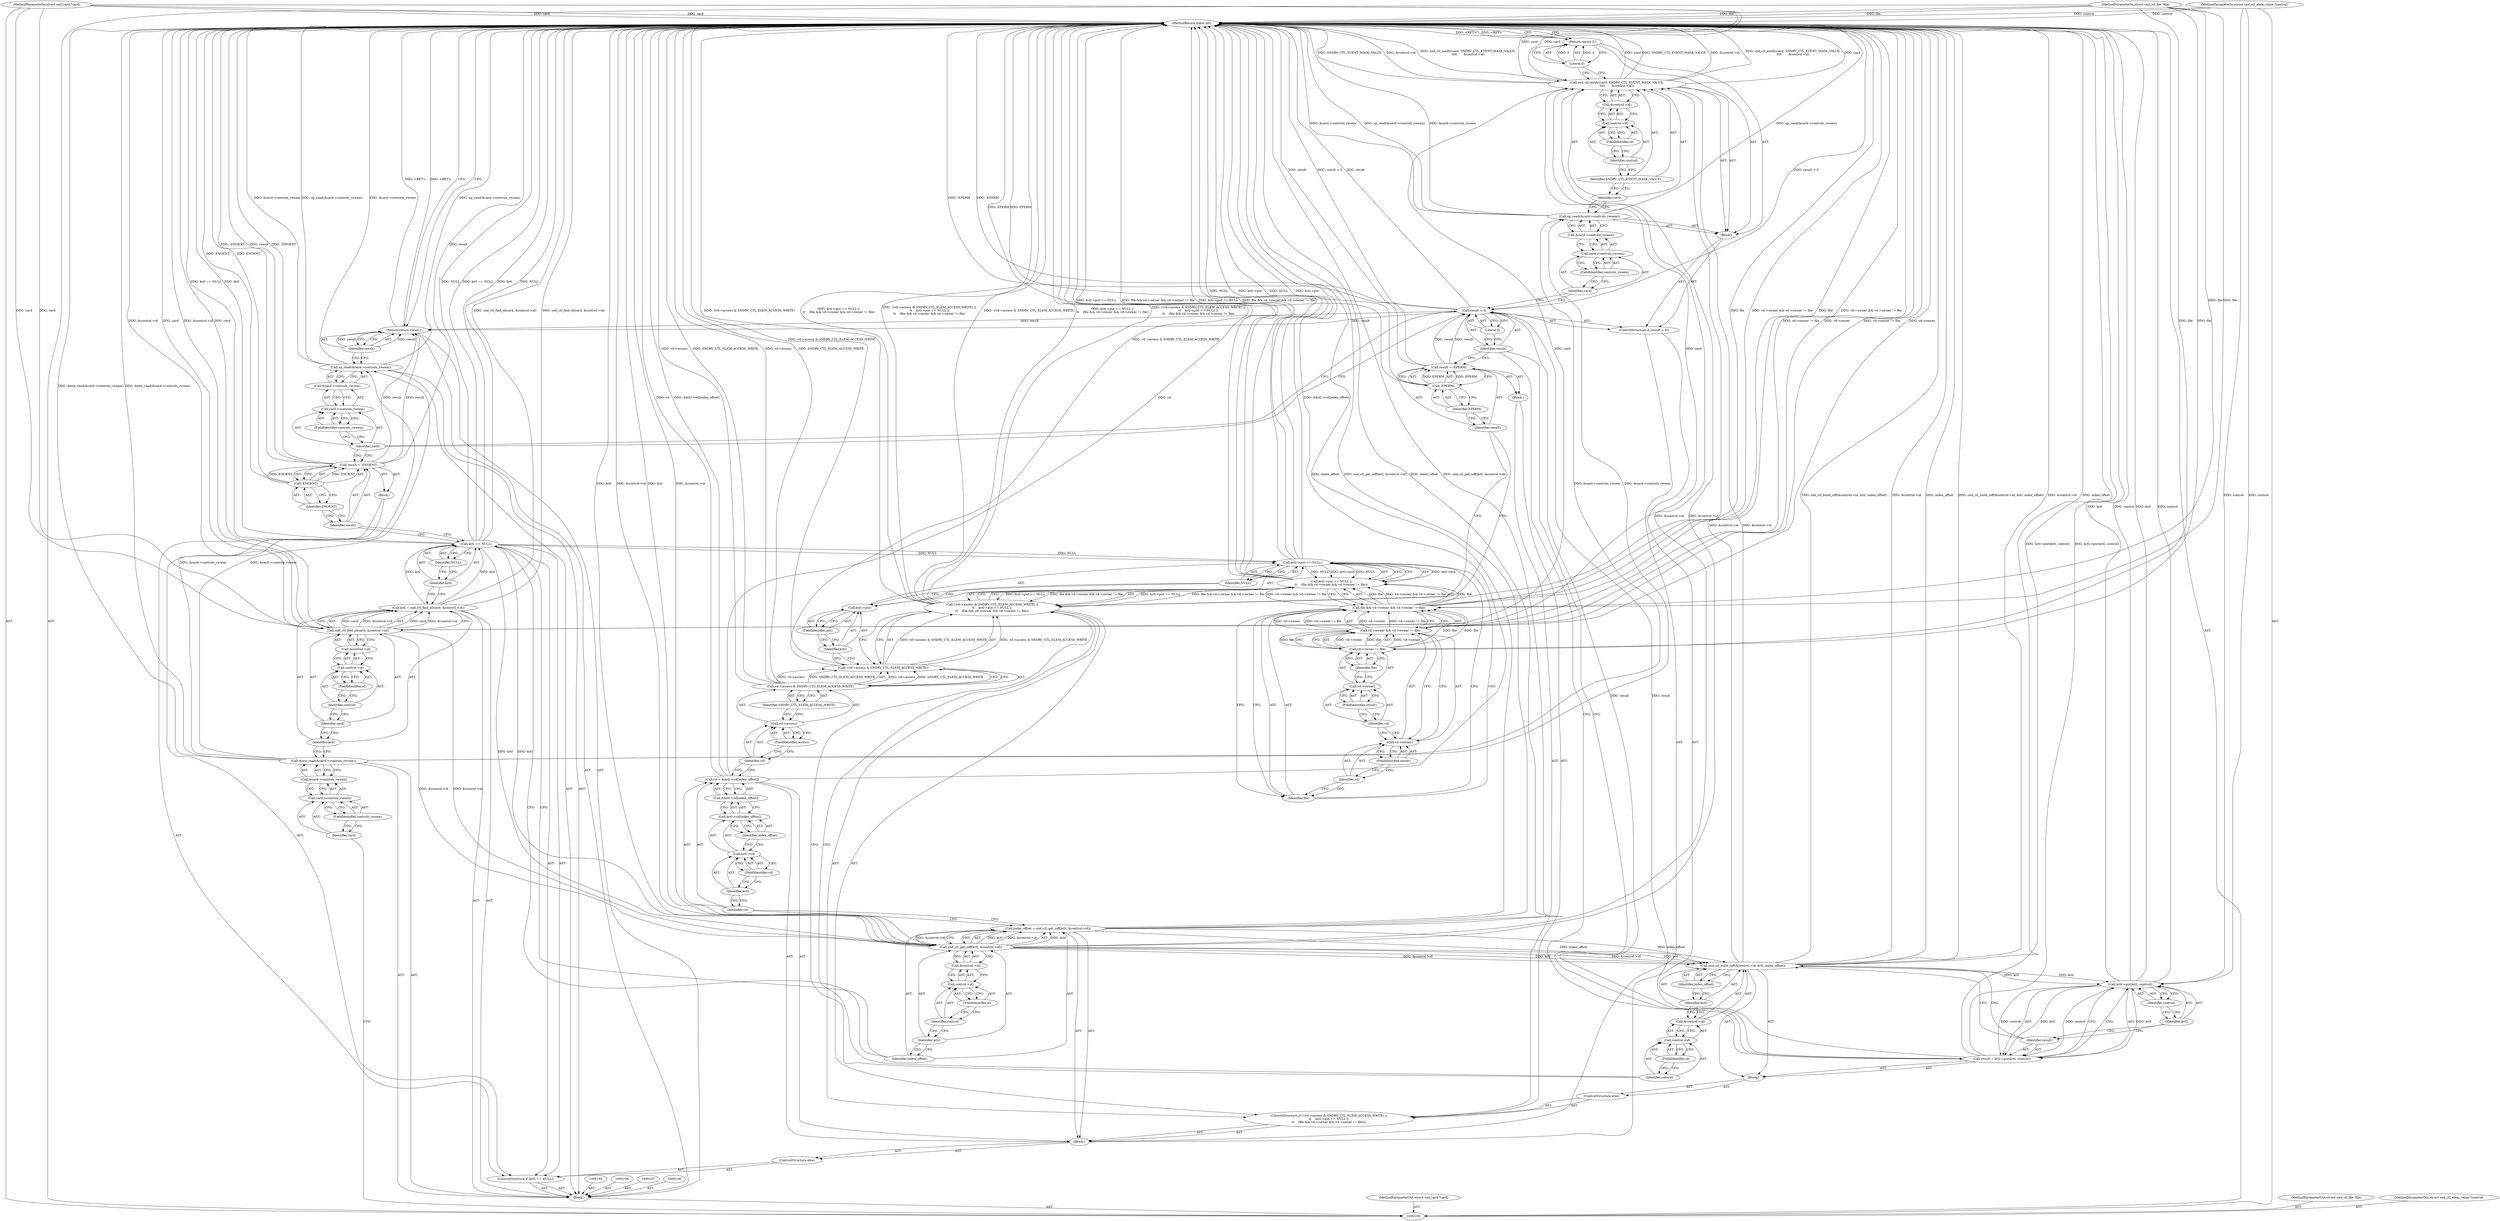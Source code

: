 digraph "1_linux_fd9f26e4eca5d08a27d12c0933fceef76ed9663d_0" {
"1000219" [label="(MethodReturn,static int)"];
"1000101" [label="(MethodParameterIn,struct snd_card *card)"];
"1000323" [label="(MethodParameterOut,struct snd_card *card)"];
"1000102" [label="(MethodParameterIn,struct snd_ctl_file *file)"];
"1000324" [label="(MethodParameterOut,struct snd_ctl_file *file)"];
"1000114" [label="(Call,kctl = snd_ctl_find_id(card, &control->id))"];
"1000115" [label="(Identifier,kctl)"];
"1000117" [label="(Identifier,card)"];
"1000118" [label="(Call,&control->id)"];
"1000119" [label="(Call,control->id)"];
"1000120" [label="(Identifier,control)"];
"1000121" [label="(FieldIdentifier,id)"];
"1000116" [label="(Call,snd_ctl_find_id(card, &control->id))"];
"1000122" [label="(ControlStructure,if (kctl == NULL))"];
"1000125" [label="(Identifier,NULL)"];
"1000126" [label="(Block,)"];
"1000123" [label="(Call,kctl == NULL)"];
"1000124" [label="(Identifier,kctl)"];
"1000129" [label="(Call,-ENOENT)"];
"1000130" [label="(Identifier,ENOENT)"];
"1000127" [label="(Call,result = -ENOENT)"];
"1000128" [label="(Identifier,result)"];
"1000131" [label="(ControlStructure,else)"];
"1000132" [label="(Block,)"];
"1000135" [label="(Call,snd_ctl_get_ioff(kctl, &control->id))"];
"1000133" [label="(Call,index_offset = snd_ctl_get_ioff(kctl, &control->id))"];
"1000134" [label="(Identifier,index_offset)"];
"1000136" [label="(Identifier,kctl)"];
"1000137" [label="(Call,&control->id)"];
"1000138" [label="(Call,control->id)"];
"1000139" [label="(Identifier,control)"];
"1000140" [label="(FieldIdentifier,id)"];
"1000147" [label="(FieldIdentifier,vd)"];
"1000148" [label="(Identifier,index_offset)"];
"1000141" [label="(Call,vd = &kctl->vd[index_offset])"];
"1000142" [label="(Identifier,vd)"];
"1000143" [label="(Call,&kctl->vd[index_offset])"];
"1000144" [label="(Call,kctl->vd[index_offset])"];
"1000145" [label="(Call,kctl->vd)"];
"1000146" [label="(Identifier,kctl)"];
"1000155" [label="(FieldIdentifier,access)"];
"1000149" [label="(ControlStructure,if (!(vd->access & SNDRV_CTL_ELEM_ACCESS_WRITE) ||\n\t\t    kctl->put == NULL ||\n\t\t    (file && vd->owner && vd->owner != file)))"];
"1000156" [label="(Identifier,SNDRV_CTL_ELEM_ACCESS_WRITE)"];
"1000150" [label="(Call,!(vd->access & SNDRV_CTL_ELEM_ACCESS_WRITE) ||\n\t\t    kctl->put == NULL ||\n\t\t    (file && vd->owner && vd->owner != file))"];
"1000151" [label="(Call,!(vd->access & SNDRV_CTL_ELEM_ACCESS_WRITE))"];
"1000152" [label="(Call,vd->access & SNDRV_CTL_ELEM_ACCESS_WRITE)"];
"1000153" [label="(Call,vd->access)"];
"1000154" [label="(Identifier,vd)"];
"1000161" [label="(FieldIdentifier,put)"];
"1000162" [label="(Identifier,NULL)"];
"1000157" [label="(Call,kctl->put == NULL ||\n\t\t    (file && vd->owner && vd->owner != file))"];
"1000158" [label="(Call,kctl->put == NULL)"];
"1000159" [label="(Call,kctl->put)"];
"1000160" [label="(Identifier,kctl)"];
"1000165" [label="(Call,vd->owner && vd->owner != file)"];
"1000166" [label="(Call,vd->owner)"];
"1000167" [label="(Identifier,vd)"];
"1000168" [label="(FieldIdentifier,owner)"];
"1000169" [label="(Call,vd->owner != file)"];
"1000170" [label="(Call,vd->owner)"];
"1000171" [label="(Identifier,vd)"];
"1000172" [label="(FieldIdentifier,owner)"];
"1000173" [label="(Identifier,file)"];
"1000174" [label="(Block,)"];
"1000163" [label="(Call,file && vd->owner && vd->owner != file)"];
"1000164" [label="(Identifier,file)"];
"1000177" [label="(Call,-EPERM)"];
"1000178" [label="(Identifier,EPERM)"];
"1000175" [label="(Call,result = -EPERM)"];
"1000176" [label="(Identifier,result)"];
"1000103" [label="(MethodParameterIn,struct snd_ctl_elem_value *control)"];
"1000325" [label="(MethodParameterOut,struct snd_ctl_elem_value *control)"];
"1000179" [label="(ControlStructure,else)"];
"1000180" [label="(Block,)"];
"1000182" [label="(Call,&control->id)"];
"1000183" [label="(Call,control->id)"];
"1000184" [label="(Identifier,control)"];
"1000181" [label="(Call,snd_ctl_build_ioff(&control->id, kctl, index_offset))"];
"1000185" [label="(FieldIdentifier,id)"];
"1000186" [label="(Identifier,kctl)"];
"1000187" [label="(Identifier,index_offset)"];
"1000190" [label="(Call,kctl->put(kctl, control))"];
"1000191" [label="(Identifier,kctl)"];
"1000192" [label="(Identifier,control)"];
"1000188" [label="(Call,result = kctl->put(kctl, control))"];
"1000189" [label="(Identifier,result)"];
"1000196" [label="(Literal,0)"];
"1000197" [label="(Block,)"];
"1000193" [label="(ControlStructure,if (result > 0))"];
"1000194" [label="(Call,result > 0)"];
"1000195" [label="(Identifier,result)"];
"1000199" [label="(Call,&card->controls_rwsem)"];
"1000200" [label="(Call,card->controls_rwsem)"];
"1000201" [label="(Identifier,card)"];
"1000202" [label="(FieldIdentifier,controls_rwsem)"];
"1000198" [label="(Call,up_read(&card->controls_rwsem))"];
"1000204" [label="(Identifier,card)"];
"1000205" [label="(Identifier,SNDRV_CTL_EVENT_MASK_VALUE)"];
"1000203" [label="(Call,snd_ctl_notify(card, SNDRV_CTL_EVENT_MASK_VALUE,\n\t\t\t\t       &control->id))"];
"1000206" [label="(Call,&control->id)"];
"1000207" [label="(Call,control->id)"];
"1000208" [label="(Identifier,control)"];
"1000209" [label="(FieldIdentifier,id)"];
"1000211" [label="(Literal,0)"];
"1000210" [label="(Return,return 0;)"];
"1000104" [label="(Block,)"];
"1000212" [label="(Call,up_read(&card->controls_rwsem))"];
"1000214" [label="(Call,card->controls_rwsem)"];
"1000215" [label="(Identifier,card)"];
"1000216" [label="(FieldIdentifier,controls_rwsem)"];
"1000213" [label="(Call,&card->controls_rwsem)"];
"1000217" [label="(Return,return result;)"];
"1000218" [label="(Identifier,result)"];
"1000109" [label="(Call,down_read(&card->controls_rwsem))"];
"1000110" [label="(Call,&card->controls_rwsem)"];
"1000111" [label="(Call,card->controls_rwsem)"];
"1000112" [label="(Identifier,card)"];
"1000113" [label="(FieldIdentifier,controls_rwsem)"];
"1000219" -> "1000100"  [label="AST: "];
"1000219" -> "1000210"  [label="CFG: "];
"1000219" -> "1000217"  [label="CFG: "];
"1000217" -> "1000219"  [label="DDG: <RET>"];
"1000150" -> "1000219"  [label="DDG: !(vd->access & SNDRV_CTL_ELEM_ACCESS_WRITE)"];
"1000150" -> "1000219"  [label="DDG: kctl->put == NULL ||\n\t\t    (file && vd->owner && vd->owner != file)"];
"1000150" -> "1000219"  [label="DDG: !(vd->access & SNDRV_CTL_ELEM_ACCESS_WRITE) ||\n\t\t    kctl->put == NULL ||\n\t\t    (file && vd->owner && vd->owner != file)"];
"1000181" -> "1000219"  [label="DDG: snd_ctl_build_ioff(&control->id, kctl, index_offset)"];
"1000181" -> "1000219"  [label="DDG: &control->id"];
"1000181" -> "1000219"  [label="DDG: index_offset"];
"1000116" -> "1000219"  [label="DDG: &control->id"];
"1000116" -> "1000219"  [label="DDG: card"];
"1000212" -> "1000219"  [label="DDG: up_read(&card->controls_rwsem)"];
"1000212" -> "1000219"  [label="DDG: &card->controls_rwsem"];
"1000198" -> "1000219"  [label="DDG: &card->controls_rwsem"];
"1000198" -> "1000219"  [label="DDG: up_read(&card->controls_rwsem)"];
"1000203" -> "1000219"  [label="DDG: SNDRV_CTL_EVENT_MASK_VALUE"];
"1000203" -> "1000219"  [label="DDG: &control->id"];
"1000203" -> "1000219"  [label="DDG: snd_ctl_notify(card, SNDRV_CTL_EVENT_MASK_VALUE,\n\t\t\t\t       &control->id)"];
"1000203" -> "1000219"  [label="DDG: card"];
"1000158" -> "1000219"  [label="DDG: kctl->put"];
"1000158" -> "1000219"  [label="DDG: NULL"];
"1000177" -> "1000219"  [label="DDG: EPERM"];
"1000129" -> "1000219"  [label="DDG: ENOENT"];
"1000163" -> "1000219"  [label="DDG: file"];
"1000163" -> "1000219"  [label="DDG: vd->owner && vd->owner != file"];
"1000141" -> "1000219"  [label="DDG: vd"];
"1000141" -> "1000219"  [label="DDG: &kctl->vd[index_offset]"];
"1000123" -> "1000219"  [label="DDG: NULL"];
"1000123" -> "1000219"  [label="DDG: kctl == NULL"];
"1000123" -> "1000219"  [label="DDG: kctl"];
"1000194" -> "1000219"  [label="DDG: result > 0"];
"1000194" -> "1000219"  [label="DDG: result"];
"1000165" -> "1000219"  [label="DDG: vd->owner != file"];
"1000165" -> "1000219"  [label="DDG: vd->owner"];
"1000188" -> "1000219"  [label="DDG: kctl->put(kctl, control)"];
"1000151" -> "1000219"  [label="DDG: vd->access & SNDRV_CTL_ELEM_ACCESS_WRITE"];
"1000127" -> "1000219"  [label="DDG: -ENOENT"];
"1000127" -> "1000219"  [label="DDG: result"];
"1000133" -> "1000219"  [label="DDG: index_offset"];
"1000133" -> "1000219"  [label="DDG: snd_ctl_get_ioff(kctl, &control->id)"];
"1000157" -> "1000219"  [label="DDG: kctl->put == NULL"];
"1000157" -> "1000219"  [label="DDG: file && vd->owner && vd->owner != file"];
"1000103" -> "1000219"  [label="DDG: control"];
"1000190" -> "1000219"  [label="DDG: kctl"];
"1000190" -> "1000219"  [label="DDG: control"];
"1000152" -> "1000219"  [label="DDG: vd->access"];
"1000152" -> "1000219"  [label="DDG: SNDRV_CTL_ELEM_ACCESS_WRITE"];
"1000102" -> "1000219"  [label="DDG: file"];
"1000101" -> "1000219"  [label="DDG: card"];
"1000135" -> "1000219"  [label="DDG: kctl"];
"1000135" -> "1000219"  [label="DDG: &control->id"];
"1000175" -> "1000219"  [label="DDG: -EPERM"];
"1000114" -> "1000219"  [label="DDG: snd_ctl_find_id(card, &control->id)"];
"1000109" -> "1000219"  [label="DDG: down_read(&card->controls_rwsem)"];
"1000210" -> "1000219"  [label="DDG: <RET>"];
"1000101" -> "1000100"  [label="AST: "];
"1000101" -> "1000219"  [label="DDG: card"];
"1000101" -> "1000116"  [label="DDG: card"];
"1000101" -> "1000203"  [label="DDG: card"];
"1000323" -> "1000100"  [label="AST: "];
"1000102" -> "1000100"  [label="AST: "];
"1000102" -> "1000219"  [label="DDG: file"];
"1000102" -> "1000163"  [label="DDG: file"];
"1000102" -> "1000169"  [label="DDG: file"];
"1000324" -> "1000100"  [label="AST: "];
"1000114" -> "1000104"  [label="AST: "];
"1000114" -> "1000116"  [label="CFG: "];
"1000115" -> "1000114"  [label="AST: "];
"1000116" -> "1000114"  [label="AST: "];
"1000124" -> "1000114"  [label="CFG: "];
"1000114" -> "1000219"  [label="DDG: snd_ctl_find_id(card, &control->id)"];
"1000116" -> "1000114"  [label="DDG: card"];
"1000116" -> "1000114"  [label="DDG: &control->id"];
"1000114" -> "1000123"  [label="DDG: kctl"];
"1000115" -> "1000114"  [label="AST: "];
"1000115" -> "1000109"  [label="CFG: "];
"1000117" -> "1000115"  [label="CFG: "];
"1000117" -> "1000116"  [label="AST: "];
"1000117" -> "1000115"  [label="CFG: "];
"1000120" -> "1000117"  [label="CFG: "];
"1000118" -> "1000116"  [label="AST: "];
"1000118" -> "1000119"  [label="CFG: "];
"1000119" -> "1000118"  [label="AST: "];
"1000116" -> "1000118"  [label="CFG: "];
"1000119" -> "1000118"  [label="AST: "];
"1000119" -> "1000121"  [label="CFG: "];
"1000120" -> "1000119"  [label="AST: "];
"1000121" -> "1000119"  [label="AST: "];
"1000118" -> "1000119"  [label="CFG: "];
"1000120" -> "1000119"  [label="AST: "];
"1000120" -> "1000117"  [label="CFG: "];
"1000121" -> "1000120"  [label="CFG: "];
"1000121" -> "1000119"  [label="AST: "];
"1000121" -> "1000120"  [label="CFG: "];
"1000119" -> "1000121"  [label="CFG: "];
"1000116" -> "1000114"  [label="AST: "];
"1000116" -> "1000118"  [label="CFG: "];
"1000117" -> "1000116"  [label="AST: "];
"1000118" -> "1000116"  [label="AST: "];
"1000114" -> "1000116"  [label="CFG: "];
"1000116" -> "1000219"  [label="DDG: &control->id"];
"1000116" -> "1000219"  [label="DDG: card"];
"1000116" -> "1000114"  [label="DDG: card"];
"1000116" -> "1000114"  [label="DDG: &control->id"];
"1000101" -> "1000116"  [label="DDG: card"];
"1000116" -> "1000135"  [label="DDG: &control->id"];
"1000116" -> "1000203"  [label="DDG: card"];
"1000122" -> "1000104"  [label="AST: "];
"1000123" -> "1000122"  [label="AST: "];
"1000126" -> "1000122"  [label="AST: "];
"1000131" -> "1000122"  [label="AST: "];
"1000125" -> "1000123"  [label="AST: "];
"1000125" -> "1000124"  [label="CFG: "];
"1000123" -> "1000125"  [label="CFG: "];
"1000126" -> "1000122"  [label="AST: "];
"1000127" -> "1000126"  [label="AST: "];
"1000123" -> "1000122"  [label="AST: "];
"1000123" -> "1000125"  [label="CFG: "];
"1000124" -> "1000123"  [label="AST: "];
"1000125" -> "1000123"  [label="AST: "];
"1000128" -> "1000123"  [label="CFG: "];
"1000134" -> "1000123"  [label="CFG: "];
"1000123" -> "1000219"  [label="DDG: NULL"];
"1000123" -> "1000219"  [label="DDG: kctl == NULL"];
"1000123" -> "1000219"  [label="DDG: kctl"];
"1000114" -> "1000123"  [label="DDG: kctl"];
"1000123" -> "1000135"  [label="DDG: kctl"];
"1000123" -> "1000158"  [label="DDG: NULL"];
"1000124" -> "1000123"  [label="AST: "];
"1000124" -> "1000114"  [label="CFG: "];
"1000125" -> "1000124"  [label="CFG: "];
"1000129" -> "1000127"  [label="AST: "];
"1000129" -> "1000130"  [label="CFG: "];
"1000130" -> "1000129"  [label="AST: "];
"1000127" -> "1000129"  [label="CFG: "];
"1000129" -> "1000219"  [label="DDG: ENOENT"];
"1000129" -> "1000127"  [label="DDG: ENOENT"];
"1000130" -> "1000129"  [label="AST: "];
"1000130" -> "1000128"  [label="CFG: "];
"1000129" -> "1000130"  [label="CFG: "];
"1000127" -> "1000126"  [label="AST: "];
"1000127" -> "1000129"  [label="CFG: "];
"1000128" -> "1000127"  [label="AST: "];
"1000129" -> "1000127"  [label="AST: "];
"1000215" -> "1000127"  [label="CFG: "];
"1000127" -> "1000219"  [label="DDG: -ENOENT"];
"1000127" -> "1000219"  [label="DDG: result"];
"1000129" -> "1000127"  [label="DDG: ENOENT"];
"1000127" -> "1000217"  [label="DDG: result"];
"1000128" -> "1000127"  [label="AST: "];
"1000128" -> "1000123"  [label="CFG: "];
"1000130" -> "1000128"  [label="CFG: "];
"1000131" -> "1000122"  [label="AST: "];
"1000132" -> "1000131"  [label="AST: "];
"1000132" -> "1000131"  [label="AST: "];
"1000133" -> "1000132"  [label="AST: "];
"1000141" -> "1000132"  [label="AST: "];
"1000149" -> "1000132"  [label="AST: "];
"1000193" -> "1000132"  [label="AST: "];
"1000135" -> "1000133"  [label="AST: "];
"1000135" -> "1000137"  [label="CFG: "];
"1000136" -> "1000135"  [label="AST: "];
"1000137" -> "1000135"  [label="AST: "];
"1000133" -> "1000135"  [label="CFG: "];
"1000135" -> "1000219"  [label="DDG: kctl"];
"1000135" -> "1000219"  [label="DDG: &control->id"];
"1000135" -> "1000133"  [label="DDG: kctl"];
"1000135" -> "1000133"  [label="DDG: &control->id"];
"1000123" -> "1000135"  [label="DDG: kctl"];
"1000116" -> "1000135"  [label="DDG: &control->id"];
"1000135" -> "1000181"  [label="DDG: &control->id"];
"1000135" -> "1000181"  [label="DDG: kctl"];
"1000135" -> "1000203"  [label="DDG: &control->id"];
"1000133" -> "1000132"  [label="AST: "];
"1000133" -> "1000135"  [label="CFG: "];
"1000134" -> "1000133"  [label="AST: "];
"1000135" -> "1000133"  [label="AST: "];
"1000142" -> "1000133"  [label="CFG: "];
"1000133" -> "1000219"  [label="DDG: index_offset"];
"1000133" -> "1000219"  [label="DDG: snd_ctl_get_ioff(kctl, &control->id)"];
"1000135" -> "1000133"  [label="DDG: kctl"];
"1000135" -> "1000133"  [label="DDG: &control->id"];
"1000133" -> "1000181"  [label="DDG: index_offset"];
"1000134" -> "1000133"  [label="AST: "];
"1000134" -> "1000123"  [label="CFG: "];
"1000136" -> "1000134"  [label="CFG: "];
"1000136" -> "1000135"  [label="AST: "];
"1000136" -> "1000134"  [label="CFG: "];
"1000139" -> "1000136"  [label="CFG: "];
"1000137" -> "1000135"  [label="AST: "];
"1000137" -> "1000138"  [label="CFG: "];
"1000138" -> "1000137"  [label="AST: "];
"1000135" -> "1000137"  [label="CFG: "];
"1000138" -> "1000137"  [label="AST: "];
"1000138" -> "1000140"  [label="CFG: "];
"1000139" -> "1000138"  [label="AST: "];
"1000140" -> "1000138"  [label="AST: "];
"1000137" -> "1000138"  [label="CFG: "];
"1000139" -> "1000138"  [label="AST: "];
"1000139" -> "1000136"  [label="CFG: "];
"1000140" -> "1000139"  [label="CFG: "];
"1000140" -> "1000138"  [label="AST: "];
"1000140" -> "1000139"  [label="CFG: "];
"1000138" -> "1000140"  [label="CFG: "];
"1000147" -> "1000145"  [label="AST: "];
"1000147" -> "1000146"  [label="CFG: "];
"1000145" -> "1000147"  [label="CFG: "];
"1000148" -> "1000144"  [label="AST: "];
"1000148" -> "1000145"  [label="CFG: "];
"1000144" -> "1000148"  [label="CFG: "];
"1000141" -> "1000132"  [label="AST: "];
"1000141" -> "1000143"  [label="CFG: "];
"1000142" -> "1000141"  [label="AST: "];
"1000143" -> "1000141"  [label="AST: "];
"1000154" -> "1000141"  [label="CFG: "];
"1000141" -> "1000219"  [label="DDG: vd"];
"1000141" -> "1000219"  [label="DDG: &kctl->vd[index_offset]"];
"1000142" -> "1000141"  [label="AST: "];
"1000142" -> "1000133"  [label="CFG: "];
"1000146" -> "1000142"  [label="CFG: "];
"1000143" -> "1000141"  [label="AST: "];
"1000143" -> "1000144"  [label="CFG: "];
"1000144" -> "1000143"  [label="AST: "];
"1000141" -> "1000143"  [label="CFG: "];
"1000144" -> "1000143"  [label="AST: "];
"1000144" -> "1000148"  [label="CFG: "];
"1000145" -> "1000144"  [label="AST: "];
"1000148" -> "1000144"  [label="AST: "];
"1000143" -> "1000144"  [label="CFG: "];
"1000145" -> "1000144"  [label="AST: "];
"1000145" -> "1000147"  [label="CFG: "];
"1000146" -> "1000145"  [label="AST: "];
"1000147" -> "1000145"  [label="AST: "];
"1000148" -> "1000145"  [label="CFG: "];
"1000146" -> "1000145"  [label="AST: "];
"1000146" -> "1000142"  [label="CFG: "];
"1000147" -> "1000146"  [label="CFG: "];
"1000155" -> "1000153"  [label="AST: "];
"1000155" -> "1000154"  [label="CFG: "];
"1000153" -> "1000155"  [label="CFG: "];
"1000149" -> "1000132"  [label="AST: "];
"1000150" -> "1000149"  [label="AST: "];
"1000174" -> "1000149"  [label="AST: "];
"1000179" -> "1000149"  [label="AST: "];
"1000156" -> "1000152"  [label="AST: "];
"1000156" -> "1000153"  [label="CFG: "];
"1000152" -> "1000156"  [label="CFG: "];
"1000150" -> "1000149"  [label="AST: "];
"1000150" -> "1000151"  [label="CFG: "];
"1000150" -> "1000157"  [label="CFG: "];
"1000151" -> "1000150"  [label="AST: "];
"1000157" -> "1000150"  [label="AST: "];
"1000176" -> "1000150"  [label="CFG: "];
"1000184" -> "1000150"  [label="CFG: "];
"1000150" -> "1000219"  [label="DDG: !(vd->access & SNDRV_CTL_ELEM_ACCESS_WRITE)"];
"1000150" -> "1000219"  [label="DDG: kctl->put == NULL ||\n\t\t    (file && vd->owner && vd->owner != file)"];
"1000150" -> "1000219"  [label="DDG: !(vd->access & SNDRV_CTL_ELEM_ACCESS_WRITE) ||\n\t\t    kctl->put == NULL ||\n\t\t    (file && vd->owner && vd->owner != file)"];
"1000151" -> "1000150"  [label="DDG: vd->access & SNDRV_CTL_ELEM_ACCESS_WRITE"];
"1000157" -> "1000150"  [label="DDG: kctl->put == NULL"];
"1000157" -> "1000150"  [label="DDG: file && vd->owner && vd->owner != file"];
"1000151" -> "1000150"  [label="AST: "];
"1000151" -> "1000152"  [label="CFG: "];
"1000152" -> "1000151"  [label="AST: "];
"1000160" -> "1000151"  [label="CFG: "];
"1000150" -> "1000151"  [label="CFG: "];
"1000151" -> "1000219"  [label="DDG: vd->access & SNDRV_CTL_ELEM_ACCESS_WRITE"];
"1000151" -> "1000150"  [label="DDG: vd->access & SNDRV_CTL_ELEM_ACCESS_WRITE"];
"1000152" -> "1000151"  [label="DDG: vd->access"];
"1000152" -> "1000151"  [label="DDG: SNDRV_CTL_ELEM_ACCESS_WRITE"];
"1000152" -> "1000151"  [label="AST: "];
"1000152" -> "1000156"  [label="CFG: "];
"1000153" -> "1000152"  [label="AST: "];
"1000156" -> "1000152"  [label="AST: "];
"1000151" -> "1000152"  [label="CFG: "];
"1000152" -> "1000219"  [label="DDG: vd->access"];
"1000152" -> "1000219"  [label="DDG: SNDRV_CTL_ELEM_ACCESS_WRITE"];
"1000152" -> "1000151"  [label="DDG: vd->access"];
"1000152" -> "1000151"  [label="DDG: SNDRV_CTL_ELEM_ACCESS_WRITE"];
"1000153" -> "1000152"  [label="AST: "];
"1000153" -> "1000155"  [label="CFG: "];
"1000154" -> "1000153"  [label="AST: "];
"1000155" -> "1000153"  [label="AST: "];
"1000156" -> "1000153"  [label="CFG: "];
"1000154" -> "1000153"  [label="AST: "];
"1000154" -> "1000141"  [label="CFG: "];
"1000155" -> "1000154"  [label="CFG: "];
"1000161" -> "1000159"  [label="AST: "];
"1000161" -> "1000160"  [label="CFG: "];
"1000159" -> "1000161"  [label="CFG: "];
"1000162" -> "1000158"  [label="AST: "];
"1000162" -> "1000159"  [label="CFG: "];
"1000158" -> "1000162"  [label="CFG: "];
"1000157" -> "1000150"  [label="AST: "];
"1000157" -> "1000158"  [label="CFG: "];
"1000157" -> "1000163"  [label="CFG: "];
"1000158" -> "1000157"  [label="AST: "];
"1000163" -> "1000157"  [label="AST: "];
"1000150" -> "1000157"  [label="CFG: "];
"1000157" -> "1000219"  [label="DDG: kctl->put == NULL"];
"1000157" -> "1000219"  [label="DDG: file && vd->owner && vd->owner != file"];
"1000157" -> "1000150"  [label="DDG: kctl->put == NULL"];
"1000157" -> "1000150"  [label="DDG: file && vd->owner && vd->owner != file"];
"1000158" -> "1000157"  [label="DDG: kctl->put"];
"1000158" -> "1000157"  [label="DDG: NULL"];
"1000163" -> "1000157"  [label="DDG: file"];
"1000163" -> "1000157"  [label="DDG: vd->owner && vd->owner != file"];
"1000158" -> "1000157"  [label="AST: "];
"1000158" -> "1000162"  [label="CFG: "];
"1000159" -> "1000158"  [label="AST: "];
"1000162" -> "1000158"  [label="AST: "];
"1000164" -> "1000158"  [label="CFG: "];
"1000157" -> "1000158"  [label="CFG: "];
"1000158" -> "1000219"  [label="DDG: kctl->put"];
"1000158" -> "1000219"  [label="DDG: NULL"];
"1000158" -> "1000157"  [label="DDG: kctl->put"];
"1000158" -> "1000157"  [label="DDG: NULL"];
"1000123" -> "1000158"  [label="DDG: NULL"];
"1000159" -> "1000158"  [label="AST: "];
"1000159" -> "1000161"  [label="CFG: "];
"1000160" -> "1000159"  [label="AST: "];
"1000161" -> "1000159"  [label="AST: "];
"1000162" -> "1000159"  [label="CFG: "];
"1000160" -> "1000159"  [label="AST: "];
"1000160" -> "1000151"  [label="CFG: "];
"1000161" -> "1000160"  [label="CFG: "];
"1000165" -> "1000163"  [label="AST: "];
"1000165" -> "1000166"  [label="CFG: "];
"1000165" -> "1000169"  [label="CFG: "];
"1000166" -> "1000165"  [label="AST: "];
"1000169" -> "1000165"  [label="AST: "];
"1000163" -> "1000165"  [label="CFG: "];
"1000165" -> "1000219"  [label="DDG: vd->owner != file"];
"1000165" -> "1000219"  [label="DDG: vd->owner"];
"1000165" -> "1000163"  [label="DDG: vd->owner"];
"1000165" -> "1000163"  [label="DDG: vd->owner != file"];
"1000169" -> "1000165"  [label="DDG: vd->owner"];
"1000169" -> "1000165"  [label="DDG: file"];
"1000166" -> "1000165"  [label="AST: "];
"1000166" -> "1000168"  [label="CFG: "];
"1000167" -> "1000166"  [label="AST: "];
"1000168" -> "1000166"  [label="AST: "];
"1000171" -> "1000166"  [label="CFG: "];
"1000165" -> "1000166"  [label="CFG: "];
"1000167" -> "1000166"  [label="AST: "];
"1000167" -> "1000164"  [label="CFG: "];
"1000168" -> "1000167"  [label="CFG: "];
"1000168" -> "1000166"  [label="AST: "];
"1000168" -> "1000167"  [label="CFG: "];
"1000166" -> "1000168"  [label="CFG: "];
"1000169" -> "1000165"  [label="AST: "];
"1000169" -> "1000173"  [label="CFG: "];
"1000170" -> "1000169"  [label="AST: "];
"1000173" -> "1000169"  [label="AST: "];
"1000165" -> "1000169"  [label="CFG: "];
"1000169" -> "1000163"  [label="DDG: file"];
"1000169" -> "1000165"  [label="DDG: vd->owner"];
"1000169" -> "1000165"  [label="DDG: file"];
"1000102" -> "1000169"  [label="DDG: file"];
"1000170" -> "1000169"  [label="AST: "];
"1000170" -> "1000172"  [label="CFG: "];
"1000171" -> "1000170"  [label="AST: "];
"1000172" -> "1000170"  [label="AST: "];
"1000173" -> "1000170"  [label="CFG: "];
"1000171" -> "1000170"  [label="AST: "];
"1000171" -> "1000166"  [label="CFG: "];
"1000172" -> "1000171"  [label="CFG: "];
"1000172" -> "1000170"  [label="AST: "];
"1000172" -> "1000171"  [label="CFG: "];
"1000170" -> "1000172"  [label="CFG: "];
"1000173" -> "1000169"  [label="AST: "];
"1000173" -> "1000170"  [label="CFG: "];
"1000169" -> "1000173"  [label="CFG: "];
"1000174" -> "1000149"  [label="AST: "];
"1000175" -> "1000174"  [label="AST: "];
"1000163" -> "1000157"  [label="AST: "];
"1000163" -> "1000164"  [label="CFG: "];
"1000163" -> "1000165"  [label="CFG: "];
"1000164" -> "1000163"  [label="AST: "];
"1000165" -> "1000163"  [label="AST: "];
"1000157" -> "1000163"  [label="CFG: "];
"1000163" -> "1000219"  [label="DDG: file"];
"1000163" -> "1000219"  [label="DDG: vd->owner && vd->owner != file"];
"1000163" -> "1000157"  [label="DDG: file"];
"1000163" -> "1000157"  [label="DDG: vd->owner && vd->owner != file"];
"1000169" -> "1000163"  [label="DDG: file"];
"1000102" -> "1000163"  [label="DDG: file"];
"1000165" -> "1000163"  [label="DDG: vd->owner"];
"1000165" -> "1000163"  [label="DDG: vd->owner != file"];
"1000164" -> "1000163"  [label="AST: "];
"1000164" -> "1000158"  [label="CFG: "];
"1000167" -> "1000164"  [label="CFG: "];
"1000163" -> "1000164"  [label="CFG: "];
"1000177" -> "1000175"  [label="AST: "];
"1000177" -> "1000178"  [label="CFG: "];
"1000178" -> "1000177"  [label="AST: "];
"1000175" -> "1000177"  [label="CFG: "];
"1000177" -> "1000219"  [label="DDG: EPERM"];
"1000177" -> "1000175"  [label="DDG: EPERM"];
"1000178" -> "1000177"  [label="AST: "];
"1000178" -> "1000176"  [label="CFG: "];
"1000177" -> "1000178"  [label="CFG: "];
"1000175" -> "1000174"  [label="AST: "];
"1000175" -> "1000177"  [label="CFG: "];
"1000176" -> "1000175"  [label="AST: "];
"1000177" -> "1000175"  [label="AST: "];
"1000195" -> "1000175"  [label="CFG: "];
"1000175" -> "1000219"  [label="DDG: -EPERM"];
"1000177" -> "1000175"  [label="DDG: EPERM"];
"1000175" -> "1000194"  [label="DDG: result"];
"1000176" -> "1000175"  [label="AST: "];
"1000176" -> "1000150"  [label="CFG: "];
"1000178" -> "1000176"  [label="CFG: "];
"1000103" -> "1000100"  [label="AST: "];
"1000103" -> "1000219"  [label="DDG: control"];
"1000103" -> "1000190"  [label="DDG: control"];
"1000325" -> "1000100"  [label="AST: "];
"1000179" -> "1000149"  [label="AST: "];
"1000180" -> "1000179"  [label="AST: "];
"1000180" -> "1000179"  [label="AST: "];
"1000181" -> "1000180"  [label="AST: "];
"1000188" -> "1000180"  [label="AST: "];
"1000182" -> "1000181"  [label="AST: "];
"1000182" -> "1000183"  [label="CFG: "];
"1000183" -> "1000182"  [label="AST: "];
"1000186" -> "1000182"  [label="CFG: "];
"1000183" -> "1000182"  [label="AST: "];
"1000183" -> "1000185"  [label="CFG: "];
"1000184" -> "1000183"  [label="AST: "];
"1000185" -> "1000183"  [label="AST: "];
"1000182" -> "1000183"  [label="CFG: "];
"1000184" -> "1000183"  [label="AST: "];
"1000184" -> "1000150"  [label="CFG: "];
"1000185" -> "1000184"  [label="CFG: "];
"1000181" -> "1000180"  [label="AST: "];
"1000181" -> "1000187"  [label="CFG: "];
"1000182" -> "1000181"  [label="AST: "];
"1000186" -> "1000181"  [label="AST: "];
"1000187" -> "1000181"  [label="AST: "];
"1000189" -> "1000181"  [label="CFG: "];
"1000181" -> "1000219"  [label="DDG: snd_ctl_build_ioff(&control->id, kctl, index_offset)"];
"1000181" -> "1000219"  [label="DDG: &control->id"];
"1000181" -> "1000219"  [label="DDG: index_offset"];
"1000135" -> "1000181"  [label="DDG: &control->id"];
"1000135" -> "1000181"  [label="DDG: kctl"];
"1000133" -> "1000181"  [label="DDG: index_offset"];
"1000181" -> "1000190"  [label="DDG: kctl"];
"1000181" -> "1000203"  [label="DDG: &control->id"];
"1000185" -> "1000183"  [label="AST: "];
"1000185" -> "1000184"  [label="CFG: "];
"1000183" -> "1000185"  [label="CFG: "];
"1000186" -> "1000181"  [label="AST: "];
"1000186" -> "1000182"  [label="CFG: "];
"1000187" -> "1000186"  [label="CFG: "];
"1000187" -> "1000181"  [label="AST: "];
"1000187" -> "1000186"  [label="CFG: "];
"1000181" -> "1000187"  [label="CFG: "];
"1000190" -> "1000188"  [label="AST: "];
"1000190" -> "1000192"  [label="CFG: "];
"1000191" -> "1000190"  [label="AST: "];
"1000192" -> "1000190"  [label="AST: "];
"1000188" -> "1000190"  [label="CFG: "];
"1000190" -> "1000219"  [label="DDG: kctl"];
"1000190" -> "1000219"  [label="DDG: control"];
"1000190" -> "1000188"  [label="DDG: kctl"];
"1000190" -> "1000188"  [label="DDG: control"];
"1000181" -> "1000190"  [label="DDG: kctl"];
"1000103" -> "1000190"  [label="DDG: control"];
"1000191" -> "1000190"  [label="AST: "];
"1000191" -> "1000189"  [label="CFG: "];
"1000192" -> "1000191"  [label="CFG: "];
"1000192" -> "1000190"  [label="AST: "];
"1000192" -> "1000191"  [label="CFG: "];
"1000190" -> "1000192"  [label="CFG: "];
"1000188" -> "1000180"  [label="AST: "];
"1000188" -> "1000190"  [label="CFG: "];
"1000189" -> "1000188"  [label="AST: "];
"1000190" -> "1000188"  [label="AST: "];
"1000195" -> "1000188"  [label="CFG: "];
"1000188" -> "1000219"  [label="DDG: kctl->put(kctl, control)"];
"1000190" -> "1000188"  [label="DDG: kctl"];
"1000190" -> "1000188"  [label="DDG: control"];
"1000188" -> "1000194"  [label="DDG: result"];
"1000189" -> "1000188"  [label="AST: "];
"1000189" -> "1000181"  [label="CFG: "];
"1000191" -> "1000189"  [label="CFG: "];
"1000196" -> "1000194"  [label="AST: "];
"1000196" -> "1000195"  [label="CFG: "];
"1000194" -> "1000196"  [label="CFG: "];
"1000197" -> "1000193"  [label="AST: "];
"1000198" -> "1000197"  [label="AST: "];
"1000203" -> "1000197"  [label="AST: "];
"1000210" -> "1000197"  [label="AST: "];
"1000193" -> "1000132"  [label="AST: "];
"1000194" -> "1000193"  [label="AST: "];
"1000197" -> "1000193"  [label="AST: "];
"1000194" -> "1000193"  [label="AST: "];
"1000194" -> "1000196"  [label="CFG: "];
"1000195" -> "1000194"  [label="AST: "];
"1000196" -> "1000194"  [label="AST: "];
"1000201" -> "1000194"  [label="CFG: "];
"1000215" -> "1000194"  [label="CFG: "];
"1000194" -> "1000219"  [label="DDG: result > 0"];
"1000194" -> "1000219"  [label="DDG: result"];
"1000188" -> "1000194"  [label="DDG: result"];
"1000175" -> "1000194"  [label="DDG: result"];
"1000194" -> "1000217"  [label="DDG: result"];
"1000195" -> "1000194"  [label="AST: "];
"1000195" -> "1000175"  [label="CFG: "];
"1000195" -> "1000188"  [label="CFG: "];
"1000196" -> "1000195"  [label="CFG: "];
"1000199" -> "1000198"  [label="AST: "];
"1000199" -> "1000200"  [label="CFG: "];
"1000200" -> "1000199"  [label="AST: "];
"1000198" -> "1000199"  [label="CFG: "];
"1000200" -> "1000199"  [label="AST: "];
"1000200" -> "1000202"  [label="CFG: "];
"1000201" -> "1000200"  [label="AST: "];
"1000202" -> "1000200"  [label="AST: "];
"1000199" -> "1000200"  [label="CFG: "];
"1000201" -> "1000200"  [label="AST: "];
"1000201" -> "1000194"  [label="CFG: "];
"1000202" -> "1000201"  [label="CFG: "];
"1000202" -> "1000200"  [label="AST: "];
"1000202" -> "1000201"  [label="CFG: "];
"1000200" -> "1000202"  [label="CFG: "];
"1000198" -> "1000197"  [label="AST: "];
"1000198" -> "1000199"  [label="CFG: "];
"1000199" -> "1000198"  [label="AST: "];
"1000204" -> "1000198"  [label="CFG: "];
"1000198" -> "1000219"  [label="DDG: &card->controls_rwsem"];
"1000198" -> "1000219"  [label="DDG: up_read(&card->controls_rwsem)"];
"1000109" -> "1000198"  [label="DDG: &card->controls_rwsem"];
"1000204" -> "1000203"  [label="AST: "];
"1000204" -> "1000198"  [label="CFG: "];
"1000205" -> "1000204"  [label="CFG: "];
"1000205" -> "1000203"  [label="AST: "];
"1000205" -> "1000204"  [label="CFG: "];
"1000208" -> "1000205"  [label="CFG: "];
"1000203" -> "1000197"  [label="AST: "];
"1000203" -> "1000206"  [label="CFG: "];
"1000204" -> "1000203"  [label="AST: "];
"1000205" -> "1000203"  [label="AST: "];
"1000206" -> "1000203"  [label="AST: "];
"1000211" -> "1000203"  [label="CFG: "];
"1000203" -> "1000219"  [label="DDG: SNDRV_CTL_EVENT_MASK_VALUE"];
"1000203" -> "1000219"  [label="DDG: &control->id"];
"1000203" -> "1000219"  [label="DDG: snd_ctl_notify(card, SNDRV_CTL_EVENT_MASK_VALUE,\n\t\t\t\t       &control->id)"];
"1000203" -> "1000219"  [label="DDG: card"];
"1000116" -> "1000203"  [label="DDG: card"];
"1000101" -> "1000203"  [label="DDG: card"];
"1000181" -> "1000203"  [label="DDG: &control->id"];
"1000135" -> "1000203"  [label="DDG: &control->id"];
"1000206" -> "1000203"  [label="AST: "];
"1000206" -> "1000207"  [label="CFG: "];
"1000207" -> "1000206"  [label="AST: "];
"1000203" -> "1000206"  [label="CFG: "];
"1000207" -> "1000206"  [label="AST: "];
"1000207" -> "1000209"  [label="CFG: "];
"1000208" -> "1000207"  [label="AST: "];
"1000209" -> "1000207"  [label="AST: "];
"1000206" -> "1000207"  [label="CFG: "];
"1000208" -> "1000207"  [label="AST: "];
"1000208" -> "1000205"  [label="CFG: "];
"1000209" -> "1000208"  [label="CFG: "];
"1000209" -> "1000207"  [label="AST: "];
"1000209" -> "1000208"  [label="CFG: "];
"1000207" -> "1000209"  [label="CFG: "];
"1000211" -> "1000210"  [label="AST: "];
"1000211" -> "1000203"  [label="CFG: "];
"1000210" -> "1000211"  [label="CFG: "];
"1000211" -> "1000210"  [label="DDG: 0"];
"1000210" -> "1000197"  [label="AST: "];
"1000210" -> "1000211"  [label="CFG: "];
"1000211" -> "1000210"  [label="AST: "];
"1000219" -> "1000210"  [label="CFG: "];
"1000210" -> "1000219"  [label="DDG: <RET>"];
"1000211" -> "1000210"  [label="DDG: 0"];
"1000104" -> "1000100"  [label="AST: "];
"1000105" -> "1000104"  [label="AST: "];
"1000106" -> "1000104"  [label="AST: "];
"1000107" -> "1000104"  [label="AST: "];
"1000108" -> "1000104"  [label="AST: "];
"1000109" -> "1000104"  [label="AST: "];
"1000114" -> "1000104"  [label="AST: "];
"1000122" -> "1000104"  [label="AST: "];
"1000212" -> "1000104"  [label="AST: "];
"1000217" -> "1000104"  [label="AST: "];
"1000212" -> "1000104"  [label="AST: "];
"1000212" -> "1000213"  [label="CFG: "];
"1000213" -> "1000212"  [label="AST: "];
"1000218" -> "1000212"  [label="CFG: "];
"1000212" -> "1000219"  [label="DDG: up_read(&card->controls_rwsem)"];
"1000212" -> "1000219"  [label="DDG: &card->controls_rwsem"];
"1000109" -> "1000212"  [label="DDG: &card->controls_rwsem"];
"1000214" -> "1000213"  [label="AST: "];
"1000214" -> "1000216"  [label="CFG: "];
"1000215" -> "1000214"  [label="AST: "];
"1000216" -> "1000214"  [label="AST: "];
"1000213" -> "1000214"  [label="CFG: "];
"1000215" -> "1000214"  [label="AST: "];
"1000215" -> "1000127"  [label="CFG: "];
"1000215" -> "1000194"  [label="CFG: "];
"1000216" -> "1000215"  [label="CFG: "];
"1000216" -> "1000214"  [label="AST: "];
"1000216" -> "1000215"  [label="CFG: "];
"1000214" -> "1000216"  [label="CFG: "];
"1000213" -> "1000212"  [label="AST: "];
"1000213" -> "1000214"  [label="CFG: "];
"1000214" -> "1000213"  [label="AST: "];
"1000212" -> "1000213"  [label="CFG: "];
"1000217" -> "1000104"  [label="AST: "];
"1000217" -> "1000218"  [label="CFG: "];
"1000218" -> "1000217"  [label="AST: "];
"1000219" -> "1000217"  [label="CFG: "];
"1000217" -> "1000219"  [label="DDG: <RET>"];
"1000218" -> "1000217"  [label="DDG: result"];
"1000194" -> "1000217"  [label="DDG: result"];
"1000127" -> "1000217"  [label="DDG: result"];
"1000218" -> "1000217"  [label="AST: "];
"1000218" -> "1000212"  [label="CFG: "];
"1000217" -> "1000218"  [label="CFG: "];
"1000218" -> "1000217"  [label="DDG: result"];
"1000109" -> "1000104"  [label="AST: "];
"1000109" -> "1000110"  [label="CFG: "];
"1000110" -> "1000109"  [label="AST: "];
"1000115" -> "1000109"  [label="CFG: "];
"1000109" -> "1000219"  [label="DDG: down_read(&card->controls_rwsem)"];
"1000109" -> "1000198"  [label="DDG: &card->controls_rwsem"];
"1000109" -> "1000212"  [label="DDG: &card->controls_rwsem"];
"1000110" -> "1000109"  [label="AST: "];
"1000110" -> "1000111"  [label="CFG: "];
"1000111" -> "1000110"  [label="AST: "];
"1000109" -> "1000110"  [label="CFG: "];
"1000111" -> "1000110"  [label="AST: "];
"1000111" -> "1000113"  [label="CFG: "];
"1000112" -> "1000111"  [label="AST: "];
"1000113" -> "1000111"  [label="AST: "];
"1000110" -> "1000111"  [label="CFG: "];
"1000112" -> "1000111"  [label="AST: "];
"1000112" -> "1000100"  [label="CFG: "];
"1000113" -> "1000112"  [label="CFG: "];
"1000113" -> "1000111"  [label="AST: "];
"1000113" -> "1000112"  [label="CFG: "];
"1000111" -> "1000113"  [label="CFG: "];
}

